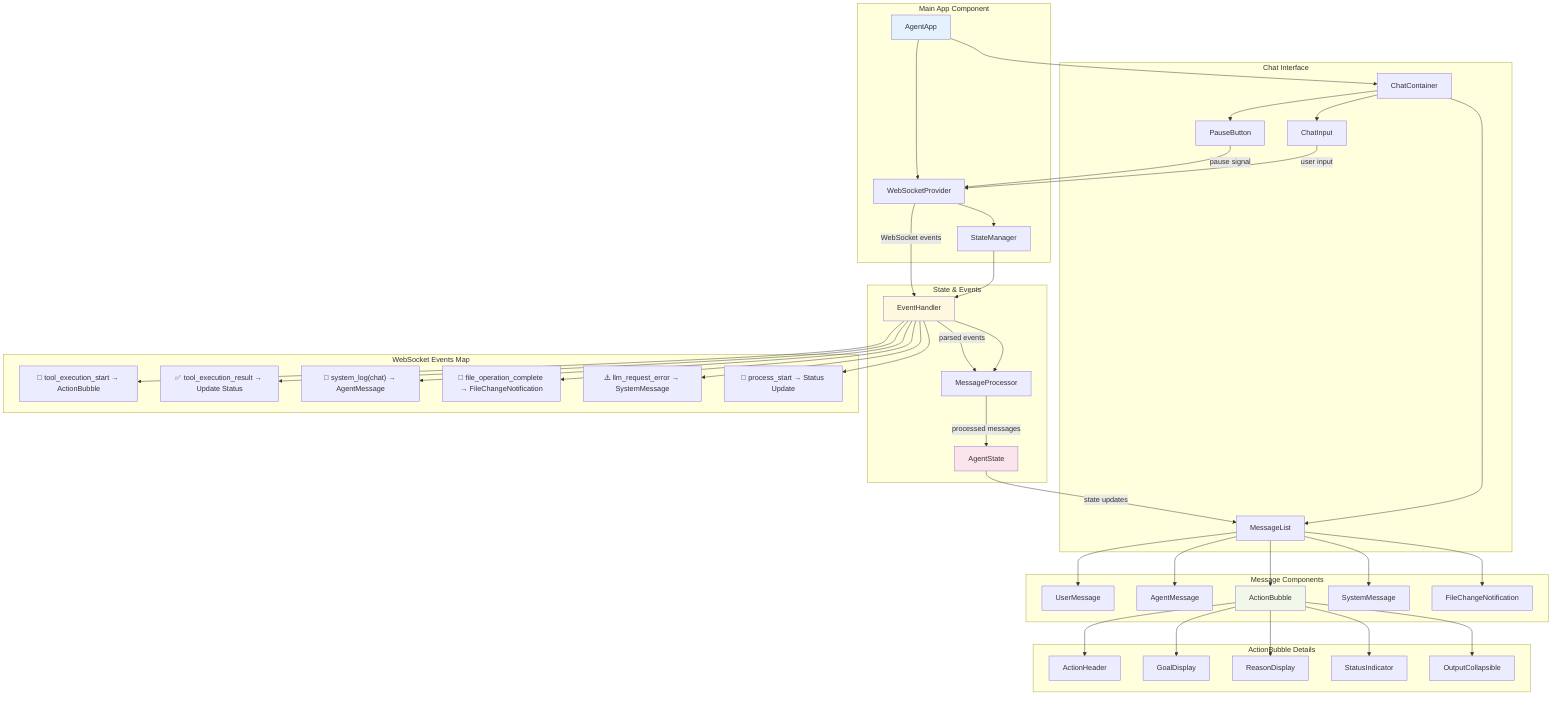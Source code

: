 graph TD
    subgraph "Main App Component"
        A[AgentApp]
        B[WebSocketProvider]
        C[StateManager]
    end
    
    subgraph "Chat Interface"
        D[ChatContainer]
        E[MessageList]
        F[ChatInput]
        G[PauseButton]
    end
    
    subgraph "Message Components"
        H[UserMessage]
        I[AgentMessage] 
        J[ActionBubble]
        K[SystemMessage]
        L[FileChangeNotification]
    end
    
    subgraph "ActionBubble Details"
        M[ActionHeader]
        N[GoalDisplay]
        O[ReasonDisplay]
        P[StatusIndicator]
        Q[OutputCollapsible]
    end
    
    subgraph "State & Events"
        R[AgentState]
        S[EventHandler]
        T[MessageProcessor]
    end
    
    subgraph "WebSocket Events Map"
        U["🔄 tool_execution_start → ActionBubble"]
        V["✅ tool_execution_result → Update Status"]
        W["💬 system_log(chat) → AgentMessage"]
        X["📁 file_operation_complete → FileChangeNotification"]
        Y["⚠️ llm_request_error → SystemMessage"]
        Z["🎯 process_start → Status Update"]
    end
    
    %% Component Hierarchy
    A --> B
    A --> D
    B --> C
    C --> S
    S --> T
    
    D --> E
    D --> F
    D --> G
    
    E --> H
    E --> I
    E --> J
    E --> K
    E --> L
    
    J --> M
    J --> N
    J --> O
    J --> P
    J --> Q
    
    %% Data Flow
    B -->|WebSocket events| S
    S -->|parsed events| T
    T -->|processed messages| R
    R -->|state updates| E
    
    F -->|user input| B
    G -->|pause signal| B
    
    %% Event Mapping
    S --> U
    S --> V
    S --> W
    S --> X
    S --> Y
    S --> Z
    
    style A fill:#e3f2fd
    style J fill:#f1f8e9
    style S fill:#fff8e1
    style R fill:#fce4ec